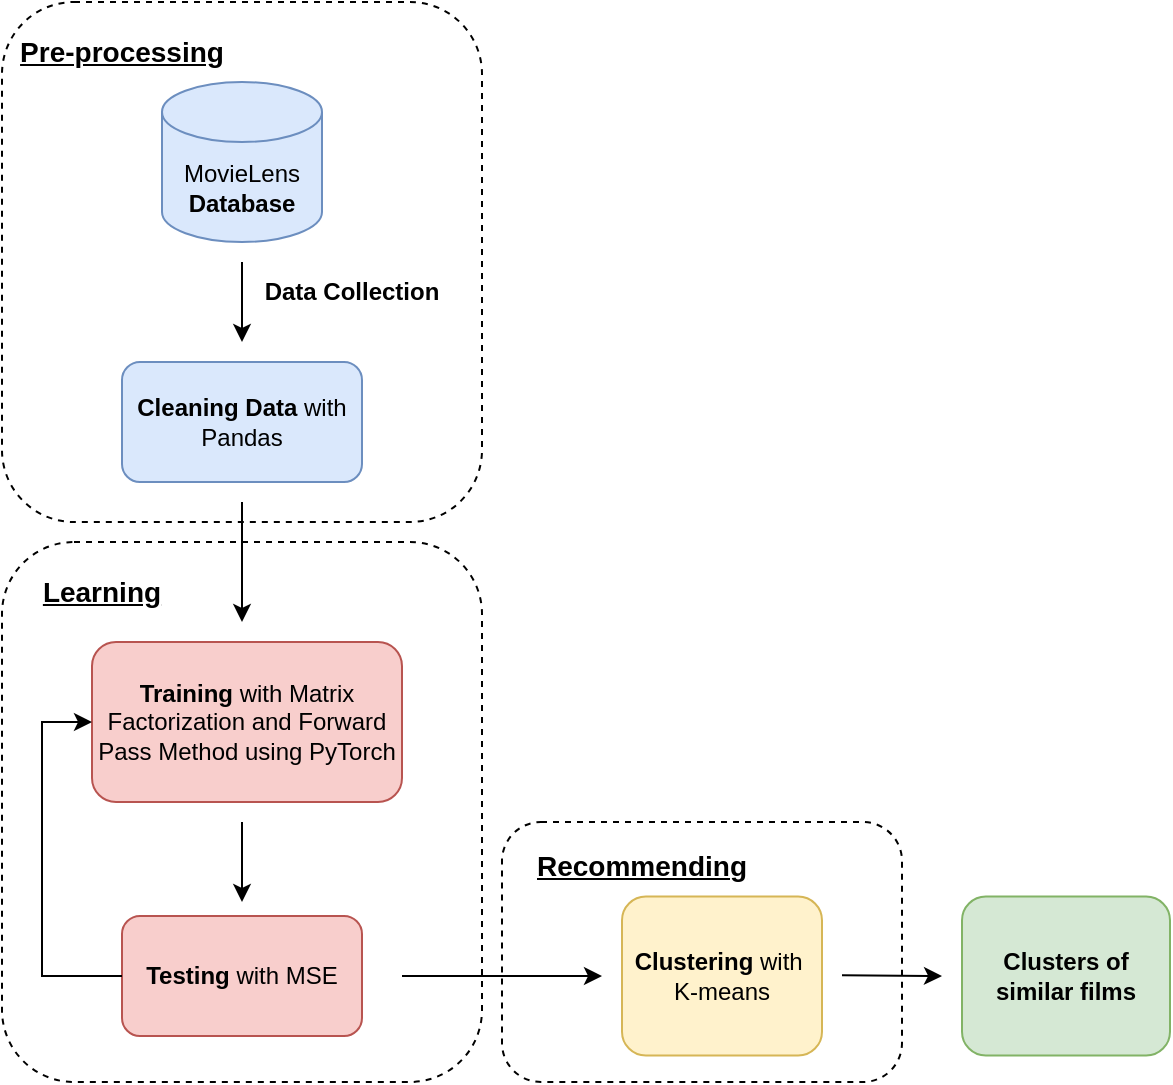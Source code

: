<mxfile version="24.9.2">
  <diagram name="Página-1" id="-jA_Ygsc_Kxg8c8uOxrb">
    <mxGraphModel dx="431" dy="791" grid="1" gridSize="10" guides="1" tooltips="1" connect="1" arrows="1" fold="1" page="1" pageScale="1" pageWidth="827" pageHeight="1169" math="0" shadow="0">
      <root>
        <mxCell id="0" />
        <mxCell id="1" parent="0" />
        <mxCell id="ZHV_UGkfxWX4UwdwZeuc-1" value="" style="rounded=1;whiteSpace=wrap;html=1;dashed=1;fillColor=none;" vertex="1" parent="1">
          <mxGeometry y="270" width="240" height="270" as="geometry" />
        </mxCell>
        <mxCell id="ZHV_UGkfxWX4UwdwZeuc-2" value="" style="rounded=1;whiteSpace=wrap;html=1;dashed=1;fillColor=none;" vertex="1" parent="1">
          <mxGeometry x="250" y="410" width="200" height="130" as="geometry" />
        </mxCell>
        <mxCell id="ZHV_UGkfxWX4UwdwZeuc-3" value="" style="rounded=1;whiteSpace=wrap;html=1;dashed=1;fillColor=none;" vertex="1" parent="1">
          <mxGeometry width="240" height="260" as="geometry" />
        </mxCell>
        <mxCell id="ZHV_UGkfxWX4UwdwZeuc-4" value="MovieLens &lt;b&gt;Database&lt;/b&gt;" style="shape=cylinder3;whiteSpace=wrap;html=1;boundedLbl=1;backgroundOutline=1;size=15;fillColor=#dae8fc;strokeColor=#6c8ebf;" vertex="1" parent="1">
          <mxGeometry x="80" y="40" width="80" height="80" as="geometry" />
        </mxCell>
        <mxCell id="ZHV_UGkfxWX4UwdwZeuc-5" value="&lt;b&gt;Data Collection&lt;/b&gt;" style="text;html=1;align=center;verticalAlign=middle;whiteSpace=wrap;rounded=0;" vertex="1" parent="1">
          <mxGeometry x="130" y="130" width="90" height="30" as="geometry" />
        </mxCell>
        <mxCell id="ZHV_UGkfxWX4UwdwZeuc-6" value="&lt;b&gt;Clusters of similar films&lt;/b&gt;" style="rounded=1;whiteSpace=wrap;html=1;fillColor=#d5e8d4;strokeColor=#82b366;" vertex="1" parent="1">
          <mxGeometry x="480" y="447.25" width="104" height="79.5" as="geometry" />
        </mxCell>
        <mxCell id="ZHV_UGkfxWX4UwdwZeuc-7" value="" style="endArrow=classic;html=1;rounded=0;" edge="1" parent="1">
          <mxGeometry width="50" height="50" relative="1" as="geometry">
            <mxPoint x="200" y="487" as="sourcePoint" />
            <mxPoint x="300" y="487" as="targetPoint" />
          </mxGeometry>
        </mxCell>
        <mxCell id="ZHV_UGkfxWX4UwdwZeuc-8" value="&lt;u style=&quot;font-size: 14px;&quot;&gt;&lt;font style=&quot;font-size: 14px;&quot;&gt;Pre-processing&lt;/font&gt;&lt;/u&gt;" style="text;html=1;align=center;verticalAlign=middle;whiteSpace=wrap;rounded=0;fontStyle=1;fontSize=14;" vertex="1" parent="1">
          <mxGeometry y="10" width="120" height="30" as="geometry" />
        </mxCell>
        <mxCell id="ZHV_UGkfxWX4UwdwZeuc-9" value="&lt;u style=&quot;font-size: 14px;&quot;&gt;&lt;font style=&quot;font-size: 14px;&quot;&gt;Learning&lt;/font&gt;&lt;/u&gt;" style="text;html=1;align=center;verticalAlign=middle;whiteSpace=wrap;rounded=0;fontStyle=1;fontSize=14;" vertex="1" parent="1">
          <mxGeometry x="20" y="280" width="60" height="30" as="geometry" />
        </mxCell>
        <mxCell id="ZHV_UGkfxWX4UwdwZeuc-10" value="&lt;u&gt;&lt;font style=&quot;font-size: 14px;&quot;&gt;Recommending&lt;/font&gt;&lt;/u&gt;" style="text;html=1;align=center;verticalAlign=middle;whiteSpace=wrap;rounded=0;fontStyle=1" vertex="1" parent="1">
          <mxGeometry x="290" y="417.25" width="60" height="30" as="geometry" />
        </mxCell>
        <mxCell id="ZHV_UGkfxWX4UwdwZeuc-11" value="&lt;div style=&quot;forced-color-adjust: none;&quot;&gt;&lt;b&gt;Training&amp;nbsp;&lt;/b&gt;with Matrix Factorization and Forward Pass Method using PyTorch&lt;/div&gt;" style="rounded=1;whiteSpace=wrap;html=1;fillColor=#f8cecc;strokeColor=#b85450;" vertex="1" parent="1">
          <mxGeometry x="45" y="320" width="155" height="80" as="geometry" />
        </mxCell>
        <mxCell id="ZHV_UGkfxWX4UwdwZeuc-12" value="&lt;b&gt;Testing&lt;/b&gt;&amp;nbsp;with MSE" style="rounded=1;whiteSpace=wrap;html=1;fillColor=#f8cecc;strokeColor=#b85450;" vertex="1" parent="1">
          <mxGeometry x="60" y="457" width="120" height="60" as="geometry" />
        </mxCell>
        <mxCell id="ZHV_UGkfxWX4UwdwZeuc-13" value="&lt;b&gt;Cleaning Data&amp;nbsp;&lt;/b&gt;with Pandas" style="rounded=1;whiteSpace=wrap;html=1;fillColor=#dae8fc;strokeColor=#6c8ebf;" vertex="1" parent="1">
          <mxGeometry x="60" y="180" width="120" height="60" as="geometry" />
        </mxCell>
        <mxCell id="ZHV_UGkfxWX4UwdwZeuc-14" value="" style="endArrow=classic;html=1;rounded=0;" edge="1" parent="1">
          <mxGeometry width="50" height="50" relative="1" as="geometry">
            <mxPoint x="120" y="130" as="sourcePoint" />
            <mxPoint x="120" y="170" as="targetPoint" />
          </mxGeometry>
        </mxCell>
        <mxCell id="ZHV_UGkfxWX4UwdwZeuc-15" value="" style="endArrow=classic;html=1;rounded=0;" edge="1" parent="1">
          <mxGeometry width="50" height="50" relative="1" as="geometry">
            <mxPoint x="120" y="250" as="sourcePoint" />
            <mxPoint x="120" y="310" as="targetPoint" />
          </mxGeometry>
        </mxCell>
        <mxCell id="ZHV_UGkfxWX4UwdwZeuc-16" value="" style="endArrow=classic;html=1;rounded=0;" edge="1" parent="1">
          <mxGeometry width="50" height="50" relative="1" as="geometry">
            <mxPoint x="120" y="410" as="sourcePoint" />
            <mxPoint x="120" y="450" as="targetPoint" />
          </mxGeometry>
        </mxCell>
        <mxCell id="ZHV_UGkfxWX4UwdwZeuc-17" value="&lt;b&gt;Clustering&lt;/b&gt;&amp;nbsp;with&amp;nbsp;&lt;div&gt;K-means&lt;/div&gt;" style="rounded=1;whiteSpace=wrap;html=1;fillColor=#fff2cc;strokeColor=#d6b656;" vertex="1" parent="1">
          <mxGeometry x="310" y="447.25" width="100" height="79.5" as="geometry" />
        </mxCell>
        <mxCell id="ZHV_UGkfxWX4UwdwZeuc-18" value="" style="endArrow=classic;html=1;rounded=0;" edge="1" parent="1">
          <mxGeometry width="50" height="50" relative="1" as="geometry">
            <mxPoint x="420" y="486.66" as="sourcePoint" />
            <mxPoint x="470" y="487" as="targetPoint" />
          </mxGeometry>
        </mxCell>
        <mxCell id="ZHV_UGkfxWX4UwdwZeuc-19" value="" style="endArrow=classic;html=1;rounded=0;exitX=0;exitY=0.5;exitDx=0;exitDy=0;entryX=0;entryY=0.5;entryDx=0;entryDy=0;" edge="1" parent="1" source="ZHV_UGkfxWX4UwdwZeuc-12" target="ZHV_UGkfxWX4UwdwZeuc-11">
          <mxGeometry width="50" height="50" relative="1" as="geometry">
            <mxPoint x="20" y="467" as="sourcePoint" />
            <mxPoint x="20" y="507" as="targetPoint" />
            <Array as="points">
              <mxPoint x="20" y="487" />
              <mxPoint x="20" y="360" />
            </Array>
          </mxGeometry>
        </mxCell>
      </root>
    </mxGraphModel>
  </diagram>
</mxfile>
